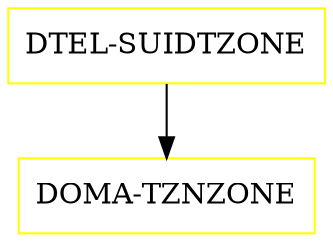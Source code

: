 digraph G {
  "DTEL-SUIDTZONE" [shape=box,color=yellow];
  "DOMA-TZNZONE" [shape=box,color=yellow,URL="./DOMA_TZNZONE.html"];
  "DTEL-SUIDTZONE" -> "DOMA-TZNZONE";
}
